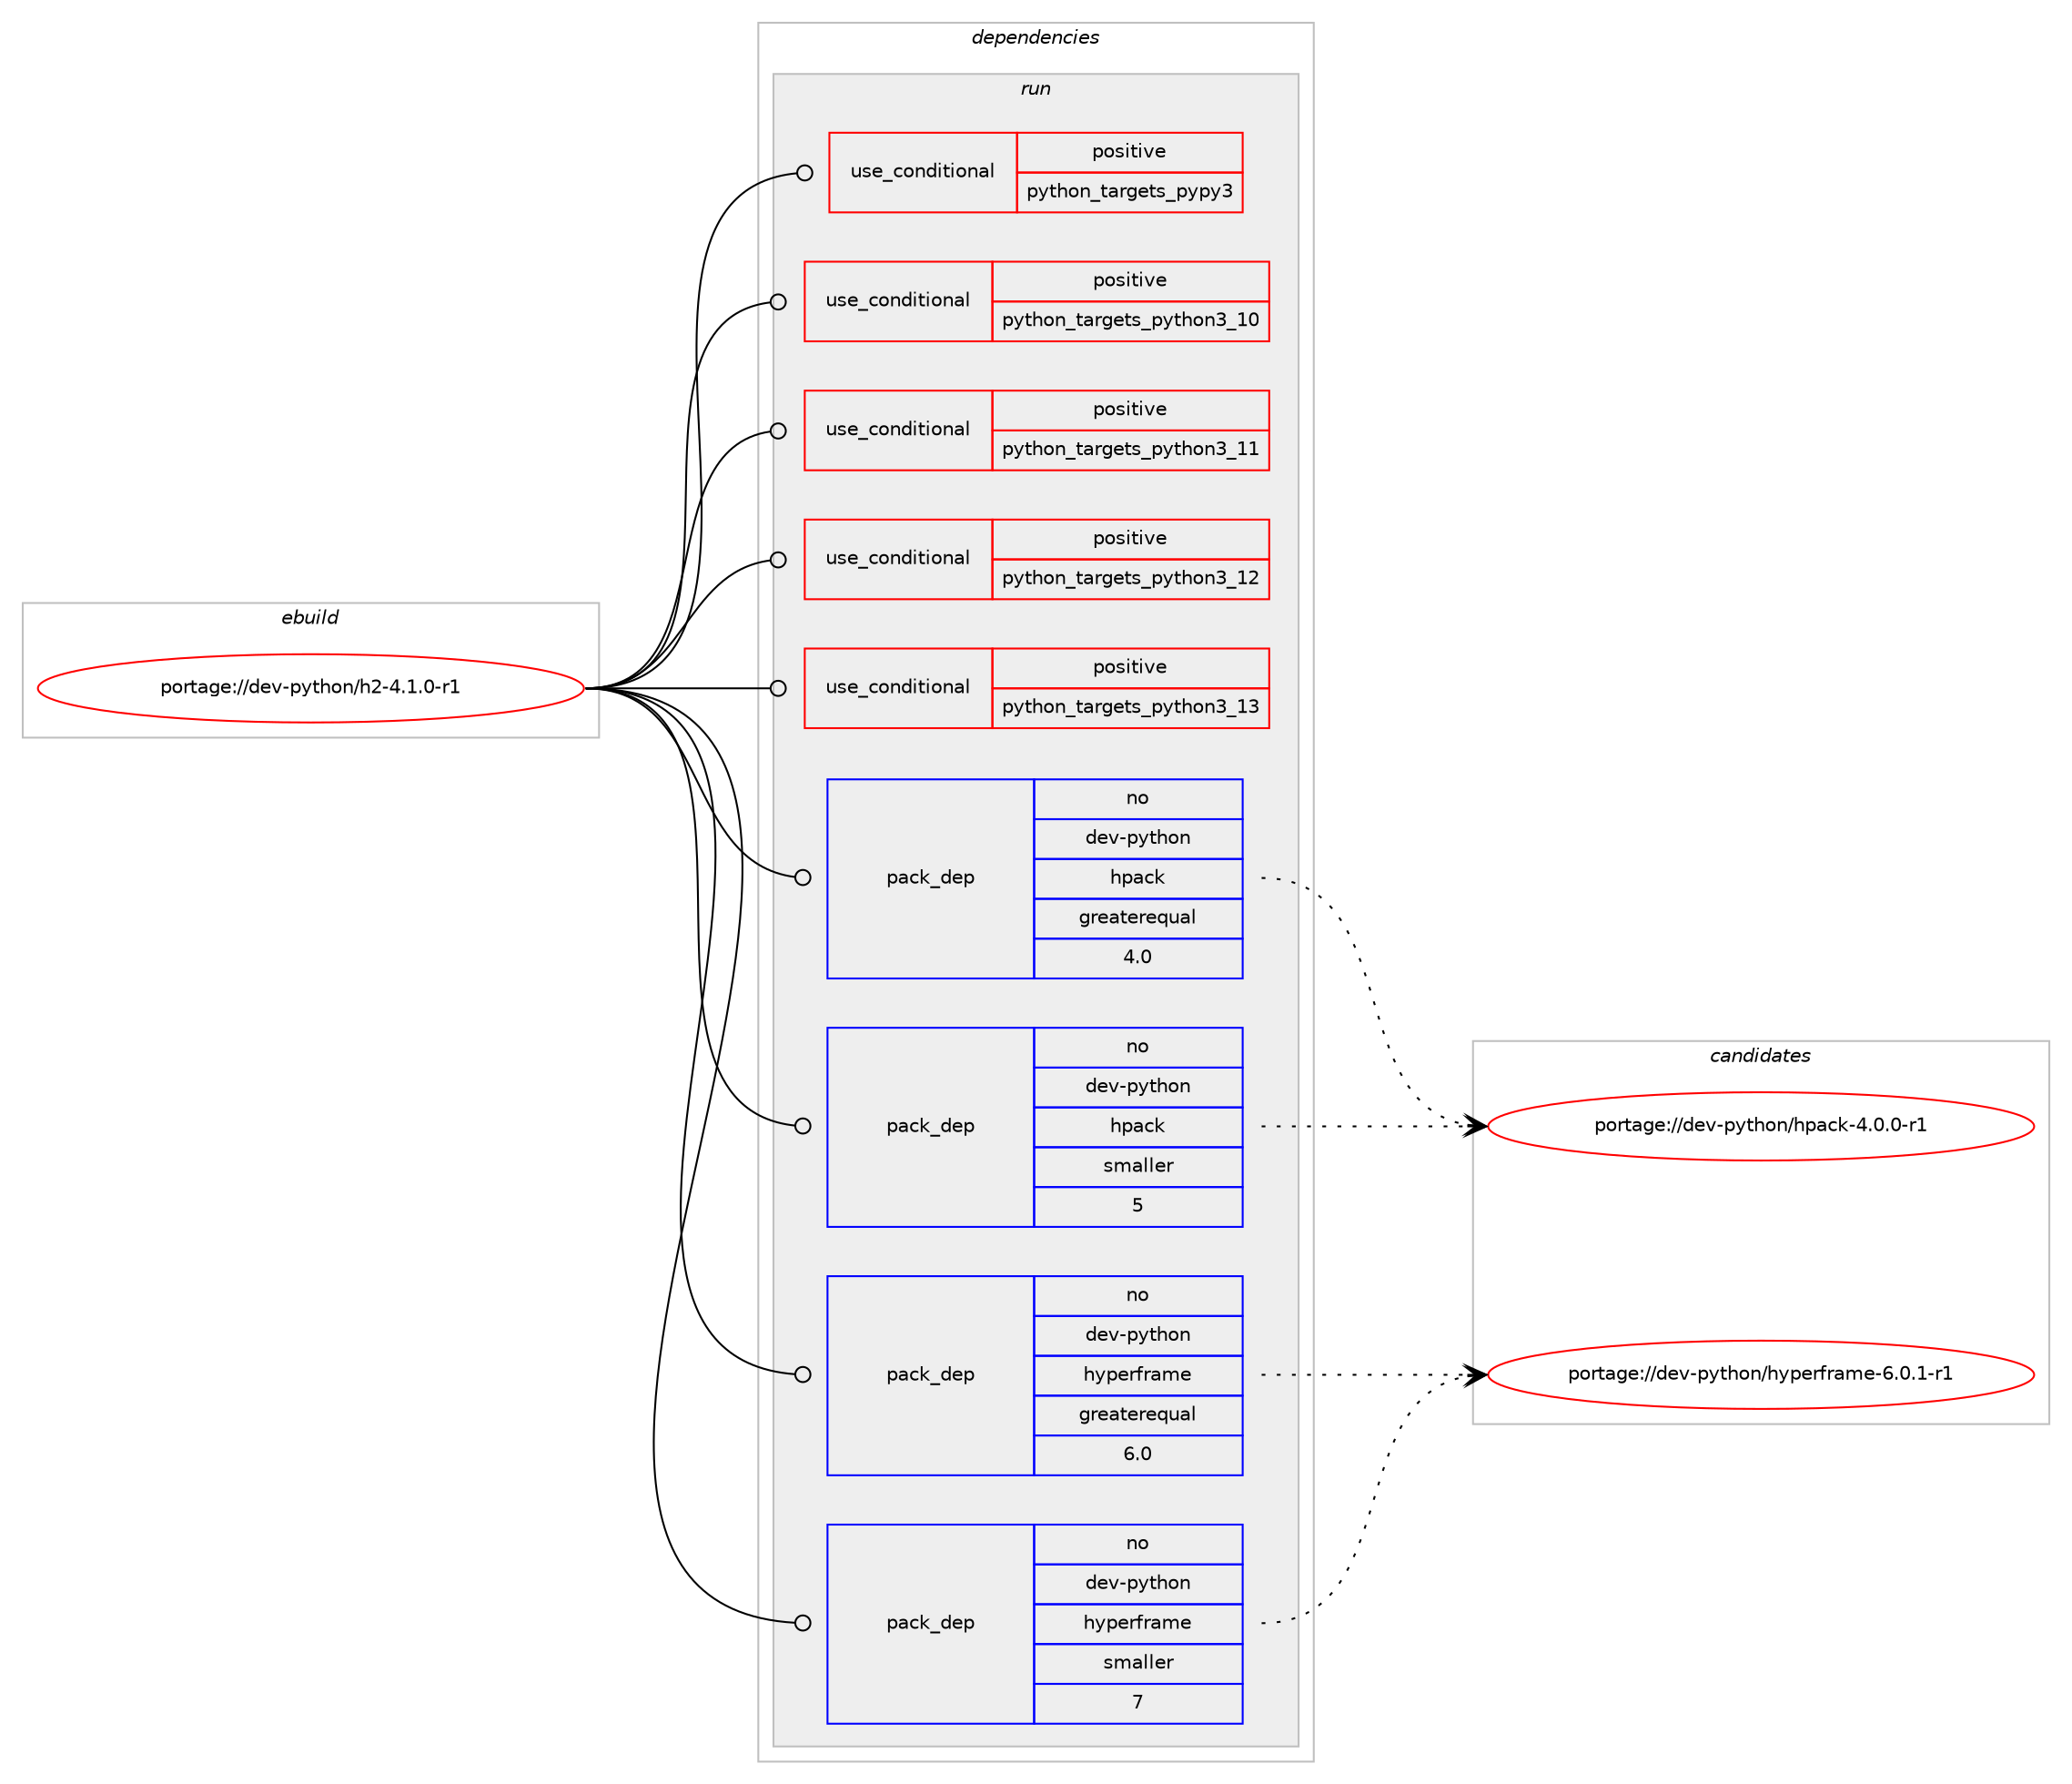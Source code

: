 digraph prolog {

# *************
# Graph options
# *************

newrank=true;
concentrate=true;
compound=true;
graph [rankdir=LR,fontname=Helvetica,fontsize=10,ranksep=1.5];#, ranksep=2.5, nodesep=0.2];
edge  [arrowhead=vee];
node  [fontname=Helvetica,fontsize=10];

# **********
# The ebuild
# **********

subgraph cluster_leftcol {
color=gray;
rank=same;
label=<<i>ebuild</i>>;
id [label="portage://dev-python/h2-4.1.0-r1", color=red, width=4, href="../dev-python/h2-4.1.0-r1.svg"];
}

# ****************
# The dependencies
# ****************

subgraph cluster_midcol {
color=gray;
label=<<i>dependencies</i>>;
subgraph cluster_compile {
fillcolor="#eeeeee";
style=filled;
label=<<i>compile</i>>;
}
subgraph cluster_compileandrun {
fillcolor="#eeeeee";
style=filled;
label=<<i>compile and run</i>>;
}
subgraph cluster_run {
fillcolor="#eeeeee";
style=filled;
label=<<i>run</i>>;
subgraph cond32275 {
dependency73983 [label=<<TABLE BORDER="0" CELLBORDER="1" CELLSPACING="0" CELLPADDING="4"><TR><TD ROWSPAN="3" CELLPADDING="10">use_conditional</TD></TR><TR><TD>positive</TD></TR><TR><TD>python_targets_pypy3</TD></TR></TABLE>>, shape=none, color=red];
# *** BEGIN UNKNOWN DEPENDENCY TYPE (TODO) ***
# dependency73983 -> package_dependency(portage://dev-python/h2-4.1.0-r1,run,no,dev-python,pypy3,none,[,,],any_same_slot,[])
# *** END UNKNOWN DEPENDENCY TYPE (TODO) ***

}
id:e -> dependency73983:w [weight=20,style="solid",arrowhead="odot"];
subgraph cond32276 {
dependency73984 [label=<<TABLE BORDER="0" CELLBORDER="1" CELLSPACING="0" CELLPADDING="4"><TR><TD ROWSPAN="3" CELLPADDING="10">use_conditional</TD></TR><TR><TD>positive</TD></TR><TR><TD>python_targets_python3_10</TD></TR></TABLE>>, shape=none, color=red];
# *** BEGIN UNKNOWN DEPENDENCY TYPE (TODO) ***
# dependency73984 -> package_dependency(portage://dev-python/h2-4.1.0-r1,run,no,dev-lang,python,none,[,,],[slot(3.10)],[])
# *** END UNKNOWN DEPENDENCY TYPE (TODO) ***

}
id:e -> dependency73984:w [weight=20,style="solid",arrowhead="odot"];
subgraph cond32277 {
dependency73985 [label=<<TABLE BORDER="0" CELLBORDER="1" CELLSPACING="0" CELLPADDING="4"><TR><TD ROWSPAN="3" CELLPADDING="10">use_conditional</TD></TR><TR><TD>positive</TD></TR><TR><TD>python_targets_python3_11</TD></TR></TABLE>>, shape=none, color=red];
# *** BEGIN UNKNOWN DEPENDENCY TYPE (TODO) ***
# dependency73985 -> package_dependency(portage://dev-python/h2-4.1.0-r1,run,no,dev-lang,python,none,[,,],[slot(3.11)],[])
# *** END UNKNOWN DEPENDENCY TYPE (TODO) ***

}
id:e -> dependency73985:w [weight=20,style="solid",arrowhead="odot"];
subgraph cond32278 {
dependency73986 [label=<<TABLE BORDER="0" CELLBORDER="1" CELLSPACING="0" CELLPADDING="4"><TR><TD ROWSPAN="3" CELLPADDING="10">use_conditional</TD></TR><TR><TD>positive</TD></TR><TR><TD>python_targets_python3_12</TD></TR></TABLE>>, shape=none, color=red];
# *** BEGIN UNKNOWN DEPENDENCY TYPE (TODO) ***
# dependency73986 -> package_dependency(portage://dev-python/h2-4.1.0-r1,run,no,dev-lang,python,none,[,,],[slot(3.12)],[])
# *** END UNKNOWN DEPENDENCY TYPE (TODO) ***

}
id:e -> dependency73986:w [weight=20,style="solid",arrowhead="odot"];
subgraph cond32279 {
dependency73987 [label=<<TABLE BORDER="0" CELLBORDER="1" CELLSPACING="0" CELLPADDING="4"><TR><TD ROWSPAN="3" CELLPADDING="10">use_conditional</TD></TR><TR><TD>positive</TD></TR><TR><TD>python_targets_python3_13</TD></TR></TABLE>>, shape=none, color=red];
# *** BEGIN UNKNOWN DEPENDENCY TYPE (TODO) ***
# dependency73987 -> package_dependency(portage://dev-python/h2-4.1.0-r1,run,no,dev-lang,python,none,[,,],[slot(3.13)],[])
# *** END UNKNOWN DEPENDENCY TYPE (TODO) ***

}
id:e -> dependency73987:w [weight=20,style="solid",arrowhead="odot"];
subgraph pack40493 {
dependency73988 [label=<<TABLE BORDER="0" CELLBORDER="1" CELLSPACING="0" CELLPADDING="4" WIDTH="220"><TR><TD ROWSPAN="6" CELLPADDING="30">pack_dep</TD></TR><TR><TD WIDTH="110">no</TD></TR><TR><TD>dev-python</TD></TR><TR><TD>hpack</TD></TR><TR><TD>greaterequal</TD></TR><TR><TD>4.0</TD></TR></TABLE>>, shape=none, color=blue];
}
id:e -> dependency73988:w [weight=20,style="solid",arrowhead="odot"];
subgraph pack40494 {
dependency73989 [label=<<TABLE BORDER="0" CELLBORDER="1" CELLSPACING="0" CELLPADDING="4" WIDTH="220"><TR><TD ROWSPAN="6" CELLPADDING="30">pack_dep</TD></TR><TR><TD WIDTH="110">no</TD></TR><TR><TD>dev-python</TD></TR><TR><TD>hpack</TD></TR><TR><TD>smaller</TD></TR><TR><TD>5</TD></TR></TABLE>>, shape=none, color=blue];
}
id:e -> dependency73989:w [weight=20,style="solid",arrowhead="odot"];
subgraph pack40495 {
dependency73990 [label=<<TABLE BORDER="0" CELLBORDER="1" CELLSPACING="0" CELLPADDING="4" WIDTH="220"><TR><TD ROWSPAN="6" CELLPADDING="30">pack_dep</TD></TR><TR><TD WIDTH="110">no</TD></TR><TR><TD>dev-python</TD></TR><TR><TD>hyperframe</TD></TR><TR><TD>greaterequal</TD></TR><TR><TD>6.0</TD></TR></TABLE>>, shape=none, color=blue];
}
id:e -> dependency73990:w [weight=20,style="solid",arrowhead="odot"];
subgraph pack40496 {
dependency73991 [label=<<TABLE BORDER="0" CELLBORDER="1" CELLSPACING="0" CELLPADDING="4" WIDTH="220"><TR><TD ROWSPAN="6" CELLPADDING="30">pack_dep</TD></TR><TR><TD WIDTH="110">no</TD></TR><TR><TD>dev-python</TD></TR><TR><TD>hyperframe</TD></TR><TR><TD>smaller</TD></TR><TR><TD>7</TD></TR></TABLE>>, shape=none, color=blue];
}
id:e -> dependency73991:w [weight=20,style="solid",arrowhead="odot"];
}
}

# **************
# The candidates
# **************

subgraph cluster_choices {
rank=same;
color=gray;
label=<<i>candidates</i>>;

subgraph choice40493 {
color=black;
nodesep=1;
choice100101118451121211161041111104710411297991074552464846484511449 [label="portage://dev-python/hpack-4.0.0-r1", color=red, width=4,href="../dev-python/hpack-4.0.0-r1.svg"];
dependency73988:e -> choice100101118451121211161041111104710411297991074552464846484511449:w [style=dotted,weight="100"];
}
subgraph choice40494 {
color=black;
nodesep=1;
choice100101118451121211161041111104710411297991074552464846484511449 [label="portage://dev-python/hpack-4.0.0-r1", color=red, width=4,href="../dev-python/hpack-4.0.0-r1.svg"];
dependency73989:e -> choice100101118451121211161041111104710411297991074552464846484511449:w [style=dotted,weight="100"];
}
subgraph choice40495 {
color=black;
nodesep=1;
choice1001011184511212111610411111047104121112101114102114971091014554464846494511449 [label="portage://dev-python/hyperframe-6.0.1-r1", color=red, width=4,href="../dev-python/hyperframe-6.0.1-r1.svg"];
dependency73990:e -> choice1001011184511212111610411111047104121112101114102114971091014554464846494511449:w [style=dotted,weight="100"];
}
subgraph choice40496 {
color=black;
nodesep=1;
choice1001011184511212111610411111047104121112101114102114971091014554464846494511449 [label="portage://dev-python/hyperframe-6.0.1-r1", color=red, width=4,href="../dev-python/hyperframe-6.0.1-r1.svg"];
dependency73991:e -> choice1001011184511212111610411111047104121112101114102114971091014554464846494511449:w [style=dotted,weight="100"];
}
}

}
